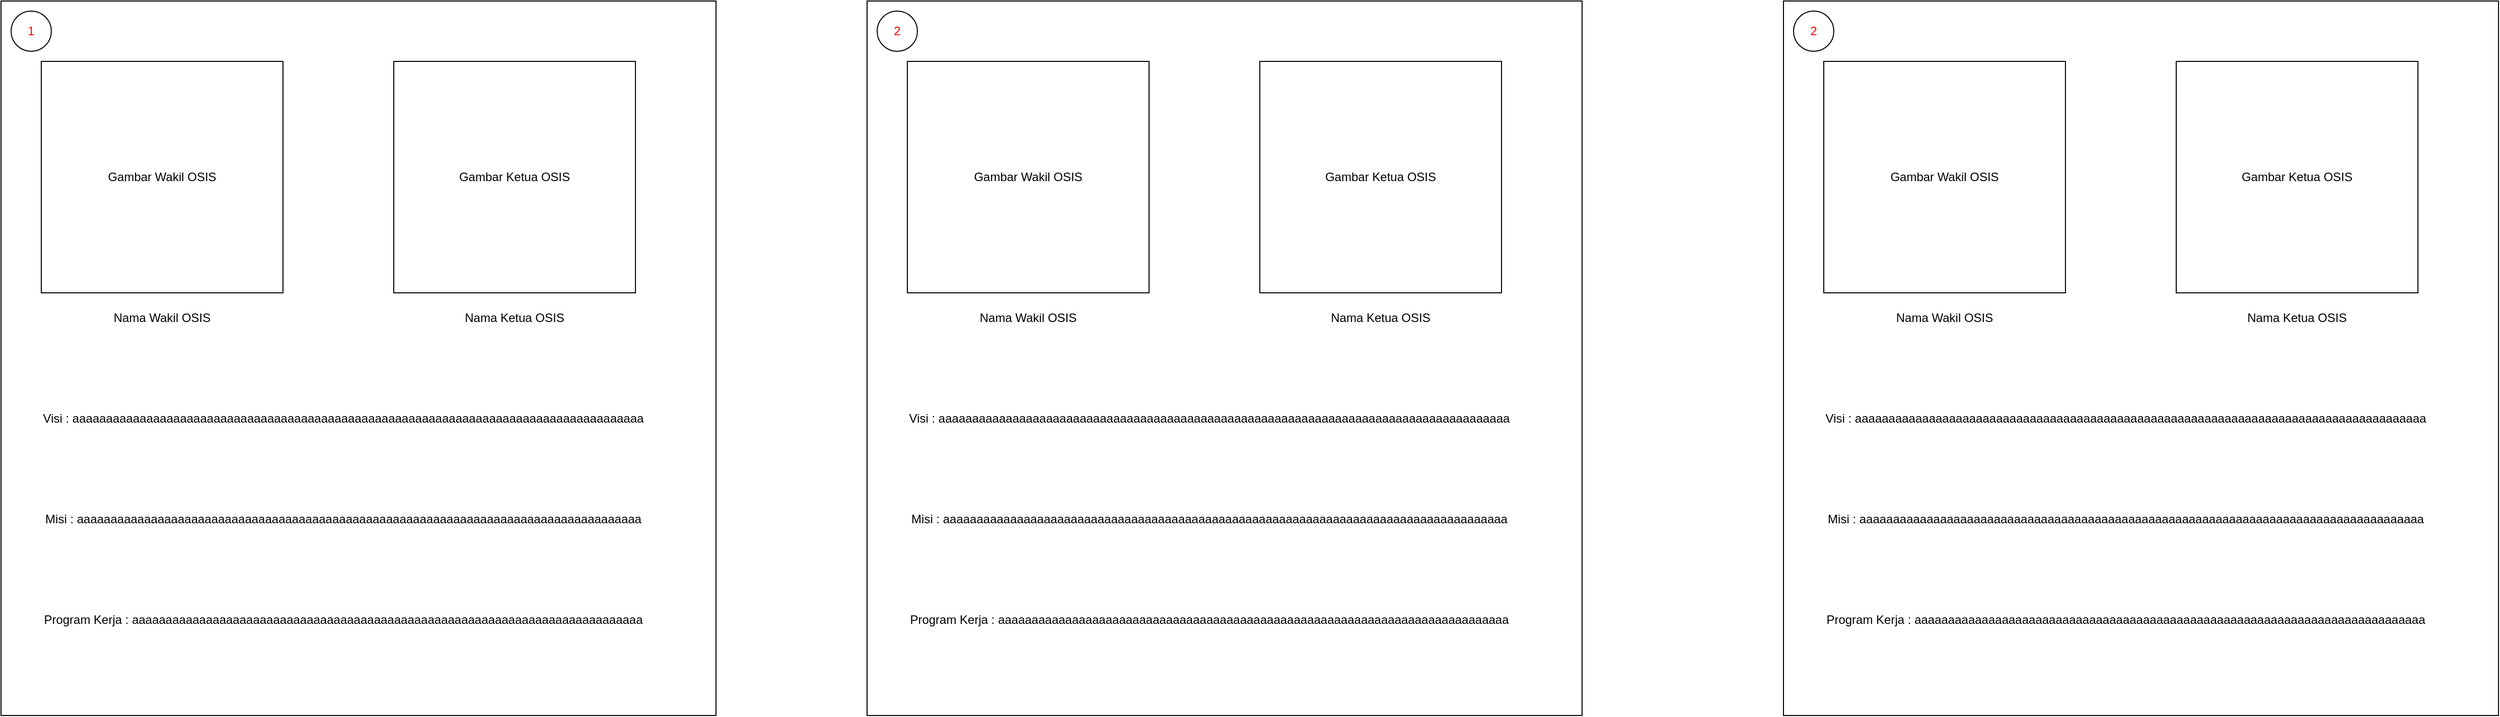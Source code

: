 <mxfile version="26.0.5">
  <diagram name="Halaman-1" id="It7dfzxIPZUFkerCzeUR">
    <mxGraphModel dx="4107" dy="3770" grid="1" gridSize="10" guides="1" tooltips="1" connect="1" arrows="1" fold="1" page="1" pageScale="1" pageWidth="827" pageHeight="1169" math="0" shadow="0">
      <root>
        <mxCell id="0" />
        <mxCell id="1" parent="0" />
        <mxCell id="ptcg49GeqkEzKIHw9cxd-1" value="" style="whiteSpace=wrap;html=1;aspect=fixed;" vertex="1" parent="1">
          <mxGeometry x="120" y="200" width="710" height="710" as="geometry" />
        </mxCell>
        <mxCell id="ptcg49GeqkEzKIHw9cxd-2" value="Gambar Wakil OSIS" style="rounded=0;whiteSpace=wrap;html=1;" vertex="1" parent="1">
          <mxGeometry x="160" y="260" width="240" height="230" as="geometry" />
        </mxCell>
        <mxCell id="ptcg49GeqkEzKIHw9cxd-3" value="Gambar Ketua OSIS" style="rounded=0;whiteSpace=wrap;html=1;" vertex="1" parent="1">
          <mxGeometry x="510" y="260" width="240" height="230" as="geometry" />
        </mxCell>
        <mxCell id="ptcg49GeqkEzKIHw9cxd-4" value="Nama Wakil OSIS" style="text;html=1;align=center;verticalAlign=middle;whiteSpace=wrap;rounded=0;" vertex="1" parent="1">
          <mxGeometry x="225" y="500" width="110" height="30" as="geometry" />
        </mxCell>
        <mxCell id="ptcg49GeqkEzKIHw9cxd-5" value="Nama Ketua OSIS" style="text;html=1;align=center;verticalAlign=middle;whiteSpace=wrap;rounded=0;" vertex="1" parent="1">
          <mxGeometry x="575" y="500" width="110" height="30" as="geometry" />
        </mxCell>
        <mxCell id="ptcg49GeqkEzKIHw9cxd-8" value="1" style="ellipse;whiteSpace=wrap;html=1;aspect=fixed;fontColor=light-dark(#ff0000, #ededed);" vertex="1" parent="1">
          <mxGeometry x="130" y="210" width="40" height="40" as="geometry" />
        </mxCell>
        <mxCell id="ptcg49GeqkEzKIHw9cxd-9" value="Visi : aaaaaaaaaaaaaaaaaaaaaaaaaaaaaaaaaaaaaaaaaaaaaaaaaaaaaaaaaaaaaaaaaaaaaaaaaaaaaaaaaaaaa" style="text;html=1;align=center;verticalAlign=middle;whiteSpace=wrap;rounded=0;" vertex="1" parent="1">
          <mxGeometry x="160" y="600" width="600" height="30" as="geometry" />
        </mxCell>
        <mxCell id="ptcg49GeqkEzKIHw9cxd-10" value="Misi : aaaaaaaaaaaaaaaaaaaaaaaaaaaaaaaaaaaaaaaaaaaaaaaaaaaaaaaaaaaaaaaaaaaaaaaaaaaaaaaaaaaa" style="text;html=1;align=center;verticalAlign=middle;whiteSpace=wrap;rounded=0;" vertex="1" parent="1">
          <mxGeometry x="160" y="700" width="600" height="30" as="geometry" />
        </mxCell>
        <mxCell id="ptcg49GeqkEzKIHw9cxd-11" value="Program Kerja : aaaaaaaaaaaaaaaaaaaaaaaaaaaaaaaaaaaaaaaaaaaaaaaaaaaaaaaaaaaaaaaaaaaaaaaaaaaa" style="text;html=1;align=center;verticalAlign=middle;whiteSpace=wrap;rounded=0;" vertex="1" parent="1">
          <mxGeometry x="160" y="800" width="600" height="30" as="geometry" />
        </mxCell>
        <mxCell id="ptcg49GeqkEzKIHw9cxd-12" value="" style="whiteSpace=wrap;html=1;aspect=fixed;" vertex="1" parent="1">
          <mxGeometry x="980" y="200" width="710" height="710" as="geometry" />
        </mxCell>
        <mxCell id="ptcg49GeqkEzKIHw9cxd-13" value="Gambar Wakil OSIS" style="rounded=0;whiteSpace=wrap;html=1;" vertex="1" parent="1">
          <mxGeometry x="1020" y="260" width="240" height="230" as="geometry" />
        </mxCell>
        <mxCell id="ptcg49GeqkEzKIHw9cxd-14" value="Gambar Ketua OSIS" style="rounded=0;whiteSpace=wrap;html=1;" vertex="1" parent="1">
          <mxGeometry x="1370" y="260" width="240" height="230" as="geometry" />
        </mxCell>
        <mxCell id="ptcg49GeqkEzKIHw9cxd-15" value="Nama Wakil OSIS" style="text;html=1;align=center;verticalAlign=middle;whiteSpace=wrap;rounded=0;" vertex="1" parent="1">
          <mxGeometry x="1085" y="500" width="110" height="30" as="geometry" />
        </mxCell>
        <mxCell id="ptcg49GeqkEzKIHw9cxd-16" value="Nama Ketua OSIS" style="text;html=1;align=center;verticalAlign=middle;whiteSpace=wrap;rounded=0;" vertex="1" parent="1">
          <mxGeometry x="1435" y="500" width="110" height="30" as="geometry" />
        </mxCell>
        <mxCell id="ptcg49GeqkEzKIHw9cxd-17" value="2" style="ellipse;whiteSpace=wrap;html=1;aspect=fixed;fontColor=light-dark(#ff0000, #ededed);" vertex="1" parent="1">
          <mxGeometry x="990" y="210" width="40" height="40" as="geometry" />
        </mxCell>
        <mxCell id="ptcg49GeqkEzKIHw9cxd-18" value="Visi : aaaaaaaaaaaaaaaaaaaaaaaaaaaaaaaaaaaaaaaaaaaaaaaaaaaaaaaaaaaaaaaaaaaaaaaaaaaaaaaaaaaaa" style="text;html=1;align=center;verticalAlign=middle;whiteSpace=wrap;rounded=0;" vertex="1" parent="1">
          <mxGeometry x="1020" y="600" width="600" height="30" as="geometry" />
        </mxCell>
        <mxCell id="ptcg49GeqkEzKIHw9cxd-19" value="Misi : aaaaaaaaaaaaaaaaaaaaaaaaaaaaaaaaaaaaaaaaaaaaaaaaaaaaaaaaaaaaaaaaaaaaaaaaaaaaaaaaaaaa" style="text;html=1;align=center;verticalAlign=middle;whiteSpace=wrap;rounded=0;" vertex="1" parent="1">
          <mxGeometry x="1020" y="700" width="600" height="30" as="geometry" />
        </mxCell>
        <mxCell id="ptcg49GeqkEzKIHw9cxd-20" value="Program Kerja : aaaaaaaaaaaaaaaaaaaaaaaaaaaaaaaaaaaaaaaaaaaaaaaaaaaaaaaaaaaaaaaaaaaaaaaaaaaa" style="text;html=1;align=center;verticalAlign=middle;whiteSpace=wrap;rounded=0;" vertex="1" parent="1">
          <mxGeometry x="1020" y="800" width="600" height="30" as="geometry" />
        </mxCell>
        <mxCell id="ptcg49GeqkEzKIHw9cxd-21" value="" style="whiteSpace=wrap;html=1;aspect=fixed;" vertex="1" parent="1">
          <mxGeometry x="1890" y="200" width="710" height="710" as="geometry" />
        </mxCell>
        <mxCell id="ptcg49GeqkEzKIHw9cxd-22" value="Gambar Wakil OSIS" style="rounded=0;whiteSpace=wrap;html=1;" vertex="1" parent="1">
          <mxGeometry x="1930" y="260" width="240" height="230" as="geometry" />
        </mxCell>
        <mxCell id="ptcg49GeqkEzKIHw9cxd-23" value="Gambar Ketua OSIS" style="rounded=0;whiteSpace=wrap;html=1;" vertex="1" parent="1">
          <mxGeometry x="2280" y="260" width="240" height="230" as="geometry" />
        </mxCell>
        <mxCell id="ptcg49GeqkEzKIHw9cxd-24" value="Nama Wakil OSIS" style="text;html=1;align=center;verticalAlign=middle;whiteSpace=wrap;rounded=0;" vertex="1" parent="1">
          <mxGeometry x="1995" y="500" width="110" height="30" as="geometry" />
        </mxCell>
        <mxCell id="ptcg49GeqkEzKIHw9cxd-25" value="Nama Ketua OSIS" style="text;html=1;align=center;verticalAlign=middle;whiteSpace=wrap;rounded=0;" vertex="1" parent="1">
          <mxGeometry x="2345" y="500" width="110" height="30" as="geometry" />
        </mxCell>
        <mxCell id="ptcg49GeqkEzKIHw9cxd-26" value="2" style="ellipse;whiteSpace=wrap;html=1;aspect=fixed;fontColor=light-dark(#ff0000, #ededed);" vertex="1" parent="1">
          <mxGeometry x="1900" y="210" width="40" height="40" as="geometry" />
        </mxCell>
        <mxCell id="ptcg49GeqkEzKIHw9cxd-27" value="Visi : aaaaaaaaaaaaaaaaaaaaaaaaaaaaaaaaaaaaaaaaaaaaaaaaaaaaaaaaaaaaaaaaaaaaaaaaaaaaaaaaaaaaa" style="text;html=1;align=center;verticalAlign=middle;whiteSpace=wrap;rounded=0;" vertex="1" parent="1">
          <mxGeometry x="1930" y="600" width="600" height="30" as="geometry" />
        </mxCell>
        <mxCell id="ptcg49GeqkEzKIHw9cxd-28" value="Misi : aaaaaaaaaaaaaaaaaaaaaaaaaaaaaaaaaaaaaaaaaaaaaaaaaaaaaaaaaaaaaaaaaaaaaaaaaaaaaaaaaaaa" style="text;html=1;align=center;verticalAlign=middle;whiteSpace=wrap;rounded=0;" vertex="1" parent="1">
          <mxGeometry x="1930" y="700" width="600" height="30" as="geometry" />
        </mxCell>
        <mxCell id="ptcg49GeqkEzKIHw9cxd-29" value="Program Kerja : aaaaaaaaaaaaaaaaaaaaaaaaaaaaaaaaaaaaaaaaaaaaaaaaaaaaaaaaaaaaaaaaaaaaaaaaaaaa" style="text;html=1;align=center;verticalAlign=middle;whiteSpace=wrap;rounded=0;" vertex="1" parent="1">
          <mxGeometry x="1930" y="800" width="600" height="30" as="geometry" />
        </mxCell>
      </root>
    </mxGraphModel>
  </diagram>
</mxfile>

